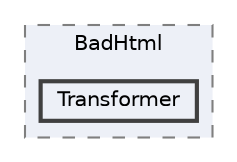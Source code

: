 digraph "src/BadHtml/Transformer"
{
 // LATEX_PDF_SIZE
  bgcolor="transparent";
  edge [fontname=Helvetica,fontsize=10,labelfontname=Helvetica,labelfontsize=10];
  node [fontname=Helvetica,fontsize=10,shape=box,height=0.2,width=0.4];
  compound=true
  subgraph clusterdir_2bce0377d6c380844cd02e540d09c413 {
    graph [ bgcolor="#edf0f7", pencolor="grey50", label="BadHtml", fontname=Helvetica,fontsize=10 style="filled,dashed", URL="dir_2bce0377d6c380844cd02e540d09c413.html",tooltip=""]
  dir_a070aa63b04638af85dc2006f8d3d393 [label="Transformer", fillcolor="#edf0f7", color="grey25", style="filled,bold", URL="dir_a070aa63b04638af85dc2006f8d3d393.html",tooltip=""];
  }
}
